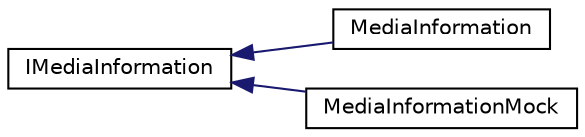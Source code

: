 digraph "Graphical Class Hierarchy"
{
 // LATEX_PDF_SIZE
  edge [fontname="Helvetica",fontsize="10",labelfontname="Helvetica",labelfontsize="10"];
  node [fontname="Helvetica",fontsize="10",shape=record];
  rankdir="LR";
  Node0 [label="IMediaInformation",height=0.2,width=0.4,color="black", fillcolor="white", style="filled",URL="$struct_i_media_information.html",tooltip=" "];
  Node0 -> Node1 [dir="back",color="midnightblue",fontsize="10",style="solid",fontname="Helvetica"];
  Node1 [label="MediaInformation",height=0.2,width=0.4,color="black", fillcolor="white", style="filled",URL="$class_media_information.html",tooltip=" "];
  Node0 -> Node2 [dir="back",color="midnightblue",fontsize="10",style="solid",fontname="Helvetica"];
  Node2 [label="MediaInformationMock",height=0.2,width=0.4,color="black", fillcolor="white", style="filled",URL="$class_media_information_mock.html",tooltip=" "];
}
